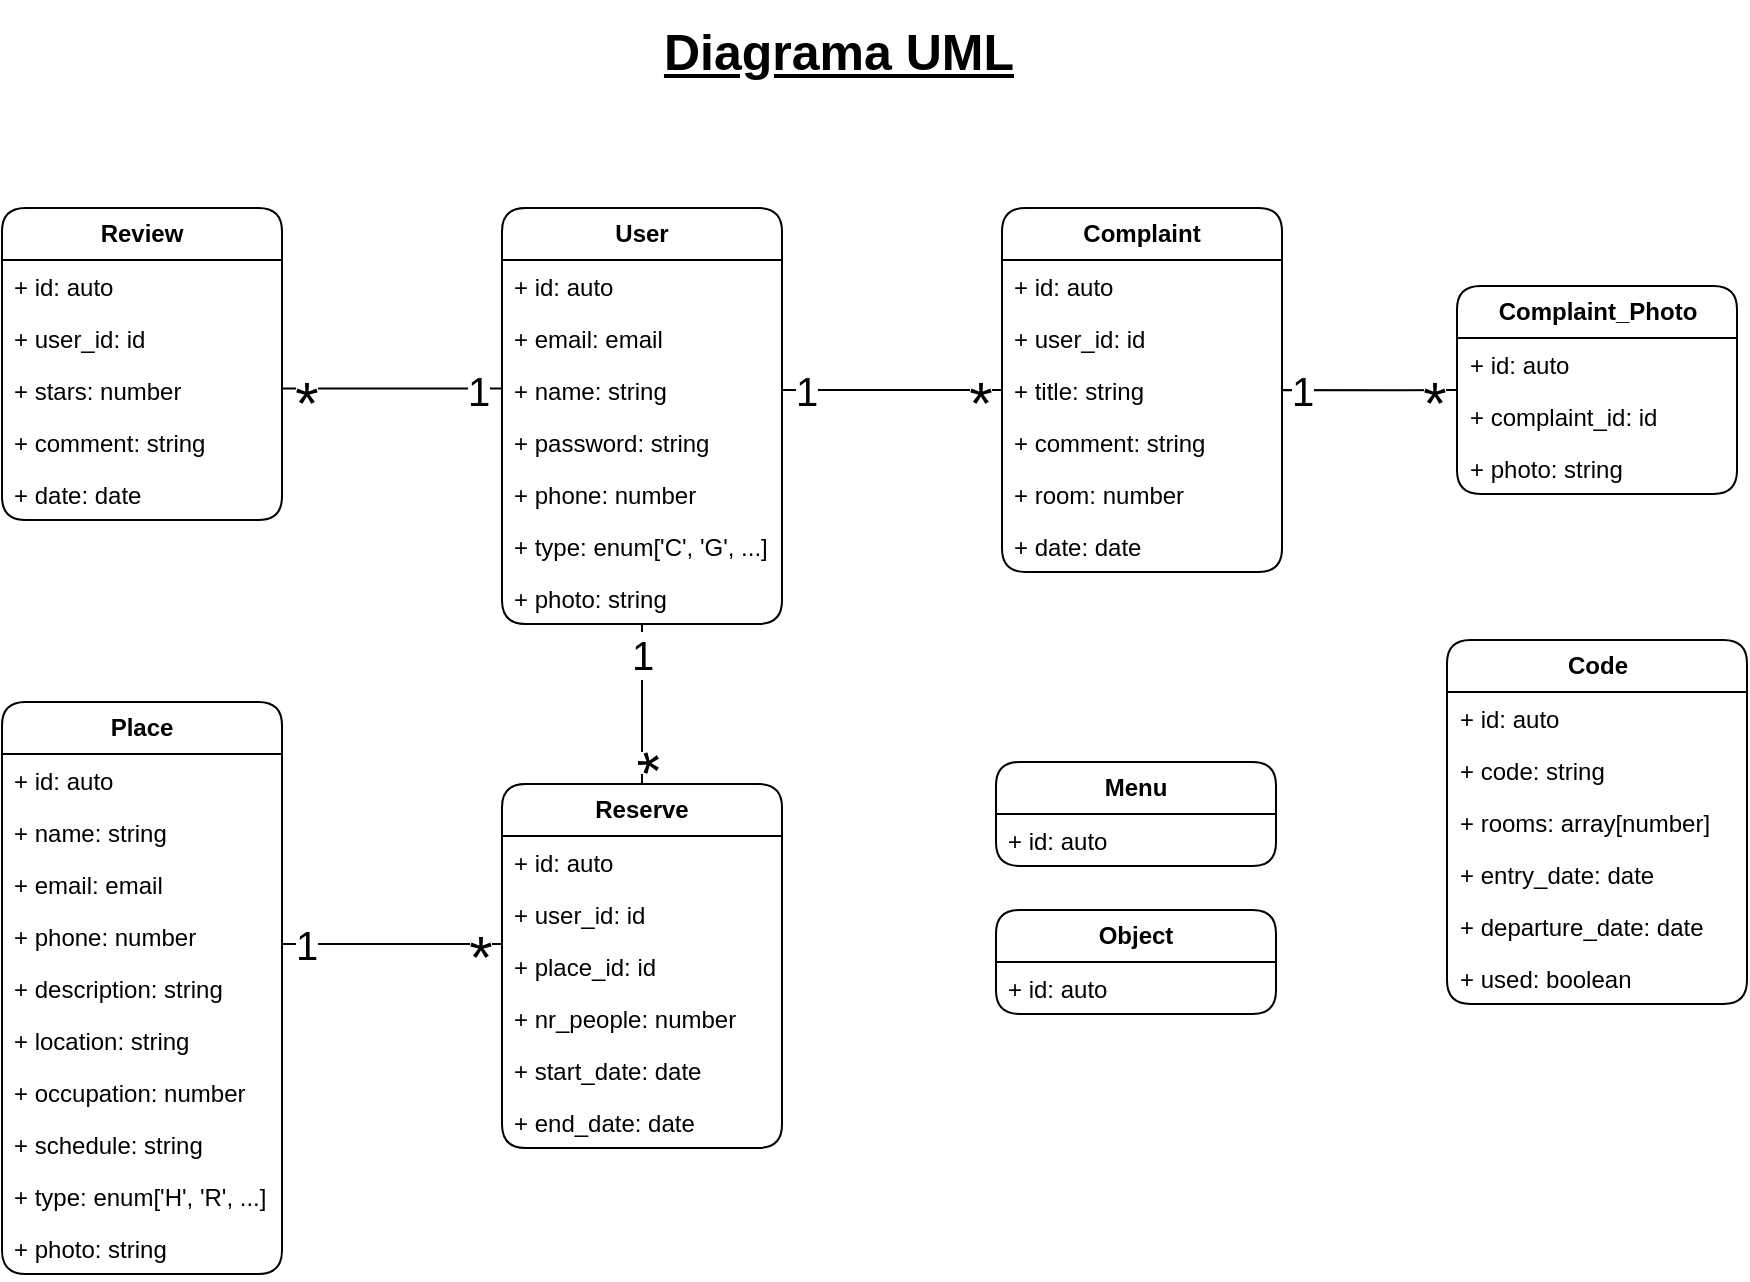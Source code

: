 <mxfile version="21.0.6" type="github" pages="2">
  <diagram name="Diagrama UML" id="d98n4tv-miH-dXghjo9B">
    <mxGraphModel dx="1434" dy="764" grid="0" gridSize="50" guides="1" tooltips="1" connect="1" arrows="1" fold="1" page="1" pageScale="1" pageWidth="1000" pageHeight="1000" math="0" shadow="0">
      <root>
        <mxCell id="0" />
        <mxCell id="1" parent="0" />
        <mxCell id="fhK9WfQGRRtwk0DWkfeq-1" value="&lt;b&gt;User&lt;/b&gt;" style="swimlane;fontStyle=0;childLayout=stackLayout;horizontal=1;startSize=26;fillColor=none;horizontalStack=0;resizeParent=1;resizeParentMax=0;resizeLast=0;collapsible=1;marginBottom=0;whiteSpace=wrap;html=1;perimeterSpacing=0;rounded=1;" vertex="1" parent="1">
          <mxGeometry x="310" y="123" width="140" height="208" as="geometry" />
        </mxCell>
        <mxCell id="fhK9WfQGRRtwk0DWkfeq-2" value="+ id: auto" style="text;strokeColor=none;fillColor=none;align=left;verticalAlign=top;spacingLeft=4;spacingRight=4;overflow=hidden;rotatable=0;points=[[0,0.5],[1,0.5]];portConstraint=eastwest;whiteSpace=wrap;html=1;" vertex="1" parent="fhK9WfQGRRtwk0DWkfeq-1">
          <mxGeometry y="26" width="140" height="26" as="geometry" />
        </mxCell>
        <mxCell id="fhK9WfQGRRtwk0DWkfeq-4" value="+ email: email" style="text;strokeColor=none;fillColor=none;align=left;verticalAlign=top;spacingLeft=4;spacingRight=4;overflow=hidden;rotatable=0;points=[[0,0.5],[1,0.5]];portConstraint=eastwest;whiteSpace=wrap;html=1;" vertex="1" parent="fhK9WfQGRRtwk0DWkfeq-1">
          <mxGeometry y="52" width="140" height="26" as="geometry" />
        </mxCell>
        <mxCell id="fhK9WfQGRRtwk0DWkfeq-3" value="+ name: string" style="text;strokeColor=none;fillColor=none;align=left;verticalAlign=top;spacingLeft=4;spacingRight=4;overflow=hidden;rotatable=0;points=[[0,0.5],[1,0.5]];portConstraint=eastwest;whiteSpace=wrap;html=1;" vertex="1" parent="fhK9WfQGRRtwk0DWkfeq-1">
          <mxGeometry y="78" width="140" height="26" as="geometry" />
        </mxCell>
        <mxCell id="fhK9WfQGRRtwk0DWkfeq-5" value="+ password: string" style="text;strokeColor=none;fillColor=none;align=left;verticalAlign=top;spacingLeft=4;spacingRight=4;overflow=hidden;rotatable=0;points=[[0,0.5],[1,0.5]];portConstraint=eastwest;whiteSpace=wrap;html=1;" vertex="1" parent="fhK9WfQGRRtwk0DWkfeq-1">
          <mxGeometry y="104" width="140" height="26" as="geometry" />
        </mxCell>
        <mxCell id="T6H9I8jbmcp6e1LcsCc8-3" value="+ phone: number" style="text;strokeColor=none;fillColor=none;align=left;verticalAlign=top;spacingLeft=4;spacingRight=4;overflow=hidden;rotatable=0;points=[[0,0.5],[1,0.5]];portConstraint=eastwest;whiteSpace=wrap;html=1;" vertex="1" parent="fhK9WfQGRRtwk0DWkfeq-1">
          <mxGeometry y="130" width="140" height="26" as="geometry" />
        </mxCell>
        <mxCell id="T6H9I8jbmcp6e1LcsCc8-2" value="+ type: enum[&#39;C&#39;, &#39;G&#39;, ...]" style="text;strokeColor=none;fillColor=none;align=left;verticalAlign=top;spacingLeft=4;spacingRight=4;overflow=hidden;rotatable=0;points=[[0,0.5],[1,0.5]];portConstraint=eastwest;whiteSpace=wrap;html=1;" vertex="1" parent="fhK9WfQGRRtwk0DWkfeq-1">
          <mxGeometry y="156" width="140" height="26" as="geometry" />
        </mxCell>
        <mxCell id="T6H9I8jbmcp6e1LcsCc8-26" value="+ photo: string" style="text;strokeColor=none;fillColor=none;align=left;verticalAlign=top;spacingLeft=4;spacingRight=4;overflow=hidden;rotatable=0;points=[[0,0.5],[1,0.5]];portConstraint=eastwest;whiteSpace=wrap;html=1;" vertex="1" parent="fhK9WfQGRRtwk0DWkfeq-1">
          <mxGeometry y="182" width="140" height="26" as="geometry" />
        </mxCell>
        <mxCell id="T6H9I8jbmcp6e1LcsCc8-1" value="Diagrama UML" style="text;html=1;align=center;verticalAlign=middle;resizable=0;points=[];autosize=1;strokeColor=none;fillColor=none;fontSize=25;fontStyle=5" vertex="1" parent="1">
          <mxGeometry x="377.5" y="19" width="200" height="50" as="geometry" />
        </mxCell>
        <mxCell id="T6H9I8jbmcp6e1LcsCc8-4" value="&lt;b&gt;Code&lt;/b&gt;" style="swimlane;fontStyle=0;childLayout=stackLayout;horizontal=1;startSize=26;fillColor=none;horizontalStack=0;resizeParent=1;resizeParentMax=0;resizeLast=0;collapsible=1;marginBottom=0;whiteSpace=wrap;html=1;perimeterSpacing=0;rounded=1;" vertex="1" parent="1">
          <mxGeometry x="782.5" y="339" width="150" height="182" as="geometry" />
        </mxCell>
        <mxCell id="T6H9I8jbmcp6e1LcsCc8-5" value="+ id: auto" style="text;strokeColor=none;fillColor=none;align=left;verticalAlign=top;spacingLeft=4;spacingRight=4;overflow=hidden;rotatable=0;points=[[0,0.5],[1,0.5]];portConstraint=eastwest;whiteSpace=wrap;html=1;" vertex="1" parent="T6H9I8jbmcp6e1LcsCc8-4">
          <mxGeometry y="26" width="150" height="26" as="geometry" />
        </mxCell>
        <mxCell id="T6H9I8jbmcp6e1LcsCc8-6" value="+ code: string" style="text;strokeColor=none;fillColor=none;align=left;verticalAlign=top;spacingLeft=4;spacingRight=4;overflow=hidden;rotatable=0;points=[[0,0.5],[1,0.5]];portConstraint=eastwest;whiteSpace=wrap;html=1;" vertex="1" parent="T6H9I8jbmcp6e1LcsCc8-4">
          <mxGeometry y="52" width="150" height="26" as="geometry" />
        </mxCell>
        <mxCell id="T6H9I8jbmcp6e1LcsCc8-7" value="+ rooms: array[number]" style="text;strokeColor=none;fillColor=none;align=left;verticalAlign=top;spacingLeft=4;spacingRight=4;overflow=hidden;rotatable=0;points=[[0,0.5],[1,0.5]];portConstraint=eastwest;whiteSpace=wrap;html=1;" vertex="1" parent="T6H9I8jbmcp6e1LcsCc8-4">
          <mxGeometry y="78" width="150" height="26" as="geometry" />
        </mxCell>
        <mxCell id="T6H9I8jbmcp6e1LcsCc8-8" value="+ entry_date: date" style="text;strokeColor=none;fillColor=none;align=left;verticalAlign=top;spacingLeft=4;spacingRight=4;overflow=hidden;rotatable=0;points=[[0,0.5],[1,0.5]];portConstraint=eastwest;whiteSpace=wrap;html=1;" vertex="1" parent="T6H9I8jbmcp6e1LcsCc8-4">
          <mxGeometry y="104" width="150" height="26" as="geometry" />
        </mxCell>
        <mxCell id="T6H9I8jbmcp6e1LcsCc8-9" value="+ departure_date: date" style="text;strokeColor=none;fillColor=none;align=left;verticalAlign=top;spacingLeft=4;spacingRight=4;overflow=hidden;rotatable=0;points=[[0,0.5],[1,0.5]];portConstraint=eastwest;whiteSpace=wrap;html=1;" vertex="1" parent="T6H9I8jbmcp6e1LcsCc8-4">
          <mxGeometry y="130" width="150" height="26" as="geometry" />
        </mxCell>
        <mxCell id="T6H9I8jbmcp6e1LcsCc8-10" value="+ used: boolean" style="text;strokeColor=none;fillColor=none;align=left;verticalAlign=top;spacingLeft=4;spacingRight=4;overflow=hidden;rotatable=0;points=[[0,0.5],[1,0.5]];portConstraint=eastwest;whiteSpace=wrap;html=1;" vertex="1" parent="T6H9I8jbmcp6e1LcsCc8-4">
          <mxGeometry y="156" width="150" height="26" as="geometry" />
        </mxCell>
        <mxCell id="T6H9I8jbmcp6e1LcsCc8-11" value="&lt;b&gt;Complaint&lt;/b&gt;" style="swimlane;fontStyle=0;childLayout=stackLayout;horizontal=1;startSize=26;fillColor=none;horizontalStack=0;resizeParent=1;resizeParentMax=0;resizeLast=0;collapsible=1;marginBottom=0;whiteSpace=wrap;html=1;perimeterSpacing=0;rounded=1;" vertex="1" parent="1">
          <mxGeometry x="560" y="123" width="140" height="182" as="geometry" />
        </mxCell>
        <mxCell id="T6H9I8jbmcp6e1LcsCc8-12" value="+ id: auto" style="text;strokeColor=none;fillColor=none;align=left;verticalAlign=top;spacingLeft=4;spacingRight=4;overflow=hidden;rotatable=0;points=[[0,0.5],[1,0.5]];portConstraint=eastwest;whiteSpace=wrap;html=1;" vertex="1" parent="T6H9I8jbmcp6e1LcsCc8-11">
          <mxGeometry y="26" width="140" height="26" as="geometry" />
        </mxCell>
        <mxCell id="T6H9I8jbmcp6e1LcsCc8-16" value="+ user_id: id" style="text;strokeColor=none;fillColor=none;align=left;verticalAlign=top;spacingLeft=4;spacingRight=4;overflow=hidden;rotatable=0;points=[[0,0.5],[1,0.5]];portConstraint=eastwest;whiteSpace=wrap;html=1;" vertex="1" parent="T6H9I8jbmcp6e1LcsCc8-11">
          <mxGeometry y="52" width="140" height="26" as="geometry" />
        </mxCell>
        <mxCell id="T6H9I8jbmcp6e1LcsCc8-14" value="+ title: string" style="text;strokeColor=none;fillColor=none;align=left;verticalAlign=top;spacingLeft=4;spacingRight=4;overflow=hidden;rotatable=0;points=[[0,0.5],[1,0.5]];portConstraint=eastwest;whiteSpace=wrap;html=1;" vertex="1" parent="T6H9I8jbmcp6e1LcsCc8-11">
          <mxGeometry y="78" width="140" height="26" as="geometry" />
        </mxCell>
        <mxCell id="T6H9I8jbmcp6e1LcsCc8-15" value="+ comment: string" style="text;strokeColor=none;fillColor=none;align=left;verticalAlign=top;spacingLeft=4;spacingRight=4;overflow=hidden;rotatable=0;points=[[0,0.5],[1,0.5]];portConstraint=eastwest;whiteSpace=wrap;html=1;" vertex="1" parent="T6H9I8jbmcp6e1LcsCc8-11">
          <mxGeometry y="104" width="140" height="26" as="geometry" />
        </mxCell>
        <mxCell id="T6H9I8jbmcp6e1LcsCc8-18" value="+ room: number" style="text;strokeColor=none;fillColor=none;align=left;verticalAlign=top;spacingLeft=4;spacingRight=4;overflow=hidden;rotatable=0;points=[[0,0.5],[1,0.5]];portConstraint=eastwest;whiteSpace=wrap;html=1;" vertex="1" parent="T6H9I8jbmcp6e1LcsCc8-11">
          <mxGeometry y="130" width="140" height="26" as="geometry" />
        </mxCell>
        <mxCell id="T6H9I8jbmcp6e1LcsCc8-17" value="+ date: date" style="text;strokeColor=none;fillColor=none;align=left;verticalAlign=top;spacingLeft=4;spacingRight=4;overflow=hidden;rotatable=0;points=[[0,0.5],[1,0.5]];portConstraint=eastwest;whiteSpace=wrap;html=1;" vertex="1" parent="T6H9I8jbmcp6e1LcsCc8-11">
          <mxGeometry y="156" width="140" height="26" as="geometry" />
        </mxCell>
        <mxCell id="T6H9I8jbmcp6e1LcsCc8-19" value="&lt;b&gt;Review&lt;/b&gt;" style="swimlane;fontStyle=0;childLayout=stackLayout;horizontal=1;startSize=26;fillColor=none;horizontalStack=0;resizeParent=1;resizeParentMax=0;resizeLast=0;collapsible=1;marginBottom=0;whiteSpace=wrap;html=1;perimeterSpacing=0;rounded=1;" vertex="1" parent="1">
          <mxGeometry x="60" y="123" width="140" height="156" as="geometry" />
        </mxCell>
        <mxCell id="T6H9I8jbmcp6e1LcsCc8-20" value="+ id: auto" style="text;strokeColor=none;fillColor=none;align=left;verticalAlign=top;spacingLeft=4;spacingRight=4;overflow=hidden;rotatable=0;points=[[0,0.5],[1,0.5]];portConstraint=eastwest;whiteSpace=wrap;html=1;" vertex="1" parent="T6H9I8jbmcp6e1LcsCc8-19">
          <mxGeometry y="26" width="140" height="26" as="geometry" />
        </mxCell>
        <mxCell id="T6H9I8jbmcp6e1LcsCc8-23" value="+ user_id: id" style="text;strokeColor=none;fillColor=none;align=left;verticalAlign=top;spacingLeft=4;spacingRight=4;overflow=hidden;rotatable=0;points=[[0,0.5],[1,0.5]];portConstraint=eastwest;whiteSpace=wrap;html=1;" vertex="1" parent="T6H9I8jbmcp6e1LcsCc8-19">
          <mxGeometry y="52" width="140" height="26" as="geometry" />
        </mxCell>
        <mxCell id="T6H9I8jbmcp6e1LcsCc8-21" value="+ stars: number" style="text;strokeColor=none;fillColor=none;align=left;verticalAlign=top;spacingLeft=4;spacingRight=4;overflow=hidden;rotatable=0;points=[[0,0.5],[1,0.5]];portConstraint=eastwest;whiteSpace=wrap;html=1;" vertex="1" parent="T6H9I8jbmcp6e1LcsCc8-19">
          <mxGeometry y="78" width="140" height="26" as="geometry" />
        </mxCell>
        <mxCell id="T6H9I8jbmcp6e1LcsCc8-22" value="+ comment: string" style="text;strokeColor=none;fillColor=none;align=left;verticalAlign=top;spacingLeft=4;spacingRight=4;overflow=hidden;rotatable=0;points=[[0,0.5],[1,0.5]];portConstraint=eastwest;whiteSpace=wrap;html=1;" vertex="1" parent="T6H9I8jbmcp6e1LcsCc8-19">
          <mxGeometry y="104" width="140" height="26" as="geometry" />
        </mxCell>
        <mxCell id="T6H9I8jbmcp6e1LcsCc8-25" value="+ date: date" style="text;strokeColor=none;fillColor=none;align=left;verticalAlign=top;spacingLeft=4;spacingRight=4;overflow=hidden;rotatable=0;points=[[0,0.5],[1,0.5]];portConstraint=eastwest;whiteSpace=wrap;html=1;" vertex="1" parent="T6H9I8jbmcp6e1LcsCc8-19">
          <mxGeometry y="130" width="140" height="26" as="geometry" />
        </mxCell>
        <mxCell id="T6H9I8jbmcp6e1LcsCc8-27" value="&lt;b&gt;Complaint_Photo&lt;/b&gt;" style="swimlane;fontStyle=0;childLayout=stackLayout;horizontal=1;startSize=26;fillColor=none;horizontalStack=0;resizeParent=1;resizeParentMax=0;resizeLast=0;collapsible=1;marginBottom=0;whiteSpace=wrap;html=1;perimeterSpacing=0;rounded=1;" vertex="1" parent="1">
          <mxGeometry x="787.5" y="162" width="140" height="104" as="geometry" />
        </mxCell>
        <mxCell id="T6H9I8jbmcp6e1LcsCc8-28" value="+ id: auto" style="text;strokeColor=none;fillColor=none;align=left;verticalAlign=top;spacingLeft=4;spacingRight=4;overflow=hidden;rotatable=0;points=[[0,0.5],[1,0.5]];portConstraint=eastwest;whiteSpace=wrap;html=1;" vertex="1" parent="T6H9I8jbmcp6e1LcsCc8-27">
          <mxGeometry y="26" width="140" height="26" as="geometry" />
        </mxCell>
        <mxCell id="T6H9I8jbmcp6e1LcsCc8-29" value="+ complaint_id: id" style="text;strokeColor=none;fillColor=none;align=left;verticalAlign=top;spacingLeft=4;spacingRight=4;overflow=hidden;rotatable=0;points=[[0,0.5],[1,0.5]];portConstraint=eastwest;whiteSpace=wrap;html=1;" vertex="1" parent="T6H9I8jbmcp6e1LcsCc8-27">
          <mxGeometry y="52" width="140" height="26" as="geometry" />
        </mxCell>
        <mxCell id="T6H9I8jbmcp6e1LcsCc8-30" value="+ photo: string" style="text;strokeColor=none;fillColor=none;align=left;verticalAlign=top;spacingLeft=4;spacingRight=4;overflow=hidden;rotatable=0;points=[[0,0.5],[1,0.5]];portConstraint=eastwest;whiteSpace=wrap;html=1;" vertex="1" parent="T6H9I8jbmcp6e1LcsCc8-27">
          <mxGeometry y="78" width="140" height="26" as="geometry" />
        </mxCell>
        <mxCell id="T6H9I8jbmcp6e1LcsCc8-46" value="&lt;b&gt;Place&lt;br&gt;&lt;/b&gt;" style="swimlane;fontStyle=0;childLayout=stackLayout;horizontal=1;startSize=26;fillColor=none;horizontalStack=0;resizeParent=1;resizeParentMax=0;resizeLast=0;collapsible=1;marginBottom=0;whiteSpace=wrap;html=1;perimeterSpacing=0;rounded=1;" vertex="1" parent="1">
          <mxGeometry x="60" y="370" width="140" height="286" as="geometry" />
        </mxCell>
        <mxCell id="T6H9I8jbmcp6e1LcsCc8-47" value="+ id: auto" style="text;strokeColor=none;fillColor=none;align=left;verticalAlign=top;spacingLeft=4;spacingRight=4;overflow=hidden;rotatable=0;points=[[0,0.5],[1,0.5]];portConstraint=eastwest;whiteSpace=wrap;html=1;" vertex="1" parent="T6H9I8jbmcp6e1LcsCc8-46">
          <mxGeometry y="26" width="140" height="26" as="geometry" />
        </mxCell>
        <mxCell id="T6H9I8jbmcp6e1LcsCc8-48" value="+ name: string" style="text;strokeColor=none;fillColor=none;align=left;verticalAlign=top;spacingLeft=4;spacingRight=4;overflow=hidden;rotatable=0;points=[[0,0.5],[1,0.5]];portConstraint=eastwest;whiteSpace=wrap;html=1;" vertex="1" parent="T6H9I8jbmcp6e1LcsCc8-46">
          <mxGeometry y="52" width="140" height="26" as="geometry" />
        </mxCell>
        <mxCell id="T6H9I8jbmcp6e1LcsCc8-49" value="+ email: email" style="text;strokeColor=none;fillColor=none;align=left;verticalAlign=top;spacingLeft=4;spacingRight=4;overflow=hidden;rotatable=0;points=[[0,0.5],[1,0.5]];portConstraint=eastwest;whiteSpace=wrap;html=1;" vertex="1" parent="T6H9I8jbmcp6e1LcsCc8-46">
          <mxGeometry y="78" width="140" height="26" as="geometry" />
        </mxCell>
        <mxCell id="T6H9I8jbmcp6e1LcsCc8-50" value="+ phone: number" style="text;strokeColor=none;fillColor=none;align=left;verticalAlign=top;spacingLeft=4;spacingRight=4;overflow=hidden;rotatable=0;points=[[0,0.5],[1,0.5]];portConstraint=eastwest;whiteSpace=wrap;html=1;" vertex="1" parent="T6H9I8jbmcp6e1LcsCc8-46">
          <mxGeometry y="104" width="140" height="26" as="geometry" />
        </mxCell>
        <mxCell id="T6H9I8jbmcp6e1LcsCc8-52" value="+ description: string" style="text;strokeColor=none;fillColor=none;align=left;verticalAlign=top;spacingLeft=4;spacingRight=4;overflow=hidden;rotatable=0;points=[[0,0.5],[1,0.5]];portConstraint=eastwest;whiteSpace=wrap;html=1;" vertex="1" parent="T6H9I8jbmcp6e1LcsCc8-46">
          <mxGeometry y="130" width="140" height="26" as="geometry" />
        </mxCell>
        <mxCell id="T6H9I8jbmcp6e1LcsCc8-53" value="+ location: string" style="text;strokeColor=none;fillColor=none;align=left;verticalAlign=top;spacingLeft=4;spacingRight=4;overflow=hidden;rotatable=0;points=[[0,0.5],[1,0.5]];portConstraint=eastwest;whiteSpace=wrap;html=1;" vertex="1" parent="T6H9I8jbmcp6e1LcsCc8-46">
          <mxGeometry y="156" width="140" height="26" as="geometry" />
        </mxCell>
        <mxCell id="wX1i24UHA4eK65Fp6oAu-23" value="+ occupation: number" style="text;strokeColor=none;fillColor=none;align=left;verticalAlign=top;spacingLeft=4;spacingRight=4;overflow=hidden;rotatable=0;points=[[0,0.5],[1,0.5]];portConstraint=eastwest;whiteSpace=wrap;html=1;" vertex="1" parent="T6H9I8jbmcp6e1LcsCc8-46">
          <mxGeometry y="182" width="140" height="26" as="geometry" />
        </mxCell>
        <mxCell id="T6H9I8jbmcp6e1LcsCc8-57" value="+&amp;nbsp;schedule: string" style="text;strokeColor=none;fillColor=none;align=left;verticalAlign=top;spacingLeft=4;spacingRight=4;overflow=hidden;rotatable=0;points=[[0,0.5],[1,0.5]];portConstraint=eastwest;whiteSpace=wrap;html=1;" vertex="1" parent="T6H9I8jbmcp6e1LcsCc8-46">
          <mxGeometry y="208" width="140" height="26" as="geometry" />
        </mxCell>
        <mxCell id="T6H9I8jbmcp6e1LcsCc8-59" value="+ type: enum[&#39;H&#39;, &#39;R&#39;, ...]" style="text;strokeColor=none;fillColor=none;align=left;verticalAlign=top;spacingLeft=4;spacingRight=4;overflow=hidden;rotatable=0;points=[[0,0.5],[1,0.5]];portConstraint=eastwest;whiteSpace=wrap;html=1;" vertex="1" parent="T6H9I8jbmcp6e1LcsCc8-46">
          <mxGeometry y="234" width="140" height="26" as="geometry" />
        </mxCell>
        <mxCell id="T6H9I8jbmcp6e1LcsCc8-54" value="+ photo: string" style="text;strokeColor=none;fillColor=none;align=left;verticalAlign=top;spacingLeft=4;spacingRight=4;overflow=hidden;rotatable=0;points=[[0,0.5],[1,0.5]];portConstraint=eastwest;whiteSpace=wrap;html=1;" vertex="1" parent="T6H9I8jbmcp6e1LcsCc8-46">
          <mxGeometry y="260" width="140" height="26" as="geometry" />
        </mxCell>
        <mxCell id="wX1i24UHA4eK65Fp6oAu-3" style="edgeStyle=orthogonalEdgeStyle;rounded=0;orthogonalLoop=1;jettySize=auto;html=1;entryX=1;entryY=0.5;entryDx=0;entryDy=0;endArrow=none;endFill=0;" edge="1" parent="1" target="fhK9WfQGRRtwk0DWkfeq-3">
          <mxGeometry relative="1" as="geometry">
            <mxPoint x="560" y="214" as="sourcePoint" />
            <mxPoint x="460" y="214.5" as="targetPoint" />
            <Array as="points">
              <mxPoint x="560" y="214" />
            </Array>
          </mxGeometry>
        </mxCell>
        <mxCell id="wX1i24UHA4eK65Fp6oAu-4" value="&lt;font style=&quot;font-size: 30px;&quot;&gt;*&lt;/font&gt;" style="edgeLabel;html=1;align=center;verticalAlign=middle;resizable=0;points=[];" vertex="1" connectable="0" parent="wX1i24UHA4eK65Fp6oAu-3">
          <mxGeometry x="-0.919" relative="1" as="geometry">
            <mxPoint x="-7" y="6" as="offset" />
          </mxGeometry>
        </mxCell>
        <mxCell id="wX1i24UHA4eK65Fp6oAu-5" value="&lt;font style=&quot;font-size: 20px;&quot;&gt;1&lt;/font&gt;" style="edgeLabel;html=1;align=center;verticalAlign=middle;resizable=0;points=[];" vertex="1" connectable="0" parent="wX1i24UHA4eK65Fp6oAu-3">
          <mxGeometry x="0.919" y="1" relative="1" as="geometry">
            <mxPoint x="7" y="-1" as="offset" />
          </mxGeometry>
        </mxCell>
        <mxCell id="wX1i24UHA4eK65Fp6oAu-6" style="edgeStyle=orthogonalEdgeStyle;rounded=0;orthogonalLoop=1;jettySize=auto;html=1;endArrow=none;endFill=0;exitX=0;exitY=1.002;exitDx=0;exitDy=0;exitPerimeter=0;entryX=1;entryY=0.5;entryDx=0;entryDy=0;" edge="1" parent="1" source="T6H9I8jbmcp6e1LcsCc8-28" target="T6H9I8jbmcp6e1LcsCc8-15">
          <mxGeometry relative="1" as="geometry">
            <mxPoint x="787.5" y="213.58" as="sourcePoint" />
            <mxPoint x="710" y="214" as="targetPoint" />
            <Array as="points">
              <mxPoint x="760" y="214" />
              <mxPoint x="760" y="214" />
            </Array>
          </mxGeometry>
        </mxCell>
        <mxCell id="wX1i24UHA4eK65Fp6oAu-7" value="&lt;font style=&quot;font-size: 30px;&quot;&gt;*&lt;/font&gt;" style="edgeLabel;html=1;align=center;verticalAlign=middle;resizable=0;points=[];" vertex="1" connectable="0" parent="wX1i24UHA4eK65Fp6oAu-6">
          <mxGeometry x="-0.919" relative="1" as="geometry">
            <mxPoint x="-7" y="6" as="offset" />
          </mxGeometry>
        </mxCell>
        <mxCell id="wX1i24UHA4eK65Fp6oAu-8" value="&lt;font style=&quot;font-size: 20px;&quot;&gt;1&lt;/font&gt;" style="edgeLabel;html=1;align=center;verticalAlign=middle;resizable=0;points=[];" vertex="1" connectable="0" parent="wX1i24UHA4eK65Fp6oAu-6">
          <mxGeometry x="0.919" y="1" relative="1" as="geometry">
            <mxPoint x="9" y="-22" as="offset" />
          </mxGeometry>
        </mxCell>
        <mxCell id="wX1i24UHA4eK65Fp6oAu-9" style="edgeStyle=orthogonalEdgeStyle;rounded=0;orthogonalLoop=1;jettySize=auto;html=1;endArrow=none;endFill=0;exitX=0;exitY=0.5;exitDx=0;exitDy=0;" edge="1" parent="1">
          <mxGeometry relative="1" as="geometry">
            <mxPoint x="309.97" y="214.72" as="sourcePoint" />
            <mxPoint x="199.97" y="214.31" as="targetPoint" />
            <Array as="points">
              <mxPoint x="309.97" y="213.31" />
              <mxPoint x="199.97" y="213.31" />
            </Array>
          </mxGeometry>
        </mxCell>
        <mxCell id="wX1i24UHA4eK65Fp6oAu-10" value="&lt;font style=&quot;font-size: 30px;&quot;&gt;*&lt;/font&gt;" style="edgeLabel;html=1;align=center;verticalAlign=middle;resizable=0;points=[];" vertex="1" connectable="0" parent="wX1i24UHA4eK65Fp6oAu-9">
          <mxGeometry x="-0.919" relative="1" as="geometry">
            <mxPoint x="-95" y="6" as="offset" />
          </mxGeometry>
        </mxCell>
        <mxCell id="wX1i24UHA4eK65Fp6oAu-11" value="&lt;font style=&quot;font-size: 20px;&quot;&gt;1&lt;/font&gt;" style="edgeLabel;html=1;align=center;verticalAlign=middle;resizable=0;points=[];" vertex="1" connectable="0" parent="wX1i24UHA4eK65Fp6oAu-9">
          <mxGeometry x="0.919" y="1" relative="1" as="geometry">
            <mxPoint x="94" y="-1" as="offset" />
          </mxGeometry>
        </mxCell>
        <mxCell id="wX1i24UHA4eK65Fp6oAu-12" value="&lt;b&gt;Reserve&lt;br&gt;&lt;/b&gt;" style="swimlane;fontStyle=0;childLayout=stackLayout;horizontal=1;startSize=26;fillColor=none;horizontalStack=0;resizeParent=1;resizeParentMax=0;resizeLast=0;collapsible=1;marginBottom=0;whiteSpace=wrap;html=1;perimeterSpacing=0;rounded=1;" vertex="1" parent="1">
          <mxGeometry x="310" y="411" width="140" height="182" as="geometry" />
        </mxCell>
        <mxCell id="wX1i24UHA4eK65Fp6oAu-13" value="+ id: auto" style="text;strokeColor=none;fillColor=none;align=left;verticalAlign=top;spacingLeft=4;spacingRight=4;overflow=hidden;rotatable=0;points=[[0,0.5],[1,0.5]];portConstraint=eastwest;whiteSpace=wrap;html=1;" vertex="1" parent="wX1i24UHA4eK65Fp6oAu-12">
          <mxGeometry y="26" width="140" height="26" as="geometry" />
        </mxCell>
        <mxCell id="wX1i24UHA4eK65Fp6oAu-15" value="+ user_id: id" style="text;strokeColor=none;fillColor=none;align=left;verticalAlign=top;spacingLeft=4;spacingRight=4;overflow=hidden;rotatable=0;points=[[0,0.5],[1,0.5]];portConstraint=eastwest;whiteSpace=wrap;html=1;" vertex="1" parent="wX1i24UHA4eK65Fp6oAu-12">
          <mxGeometry y="52" width="140" height="26" as="geometry" />
        </mxCell>
        <mxCell id="wX1i24UHA4eK65Fp6oAu-14" value="+ place_id: id" style="text;strokeColor=none;fillColor=none;align=left;verticalAlign=top;spacingLeft=4;spacingRight=4;overflow=hidden;rotatable=0;points=[[0,0.5],[1,0.5]];portConstraint=eastwest;whiteSpace=wrap;html=1;" vertex="1" parent="wX1i24UHA4eK65Fp6oAu-12">
          <mxGeometry y="78" width="140" height="26" as="geometry" />
        </mxCell>
        <mxCell id="wX1i24UHA4eK65Fp6oAu-16" value="+ nr_people: number" style="text;strokeColor=none;fillColor=none;align=left;verticalAlign=top;spacingLeft=4;spacingRight=4;overflow=hidden;rotatable=0;points=[[0,0.5],[1,0.5]];portConstraint=eastwest;whiteSpace=wrap;html=1;" vertex="1" parent="wX1i24UHA4eK65Fp6oAu-12">
          <mxGeometry y="104" width="140" height="26" as="geometry" />
        </mxCell>
        <mxCell id="wX1i24UHA4eK65Fp6oAu-21" value="+ start_date: date" style="text;strokeColor=none;fillColor=none;align=left;verticalAlign=top;spacingLeft=4;spacingRight=4;overflow=hidden;rotatable=0;points=[[0,0.5],[1,0.5]];portConstraint=eastwest;whiteSpace=wrap;html=1;" vertex="1" parent="wX1i24UHA4eK65Fp6oAu-12">
          <mxGeometry y="130" width="140" height="26" as="geometry" />
        </mxCell>
        <mxCell id="wX1i24UHA4eK65Fp6oAu-22" value="+ end_date: date" style="text;strokeColor=none;fillColor=none;align=left;verticalAlign=top;spacingLeft=4;spacingRight=4;overflow=hidden;rotatable=0;points=[[0,0.5],[1,0.5]];portConstraint=eastwest;whiteSpace=wrap;html=1;" vertex="1" parent="wX1i24UHA4eK65Fp6oAu-12">
          <mxGeometry y="156" width="140" height="26" as="geometry" />
        </mxCell>
        <mxCell id="wX1i24UHA4eK65Fp6oAu-25" style="edgeStyle=orthogonalEdgeStyle;rounded=0;orthogonalLoop=1;jettySize=auto;html=1;entryX=1;entryY=0.5;entryDx=0;entryDy=0;endArrow=none;endFill=0;" edge="1" parent="1">
          <mxGeometry relative="1" as="geometry">
            <mxPoint x="310" y="491" as="sourcePoint" />
            <mxPoint x="200" y="491" as="targetPoint" />
            <Array as="points">
              <mxPoint x="310" y="491" />
            </Array>
          </mxGeometry>
        </mxCell>
        <mxCell id="wX1i24UHA4eK65Fp6oAu-26" value="&lt;font style=&quot;font-size: 30px;&quot;&gt;*&lt;/font&gt;" style="edgeLabel;html=1;align=center;verticalAlign=middle;resizable=0;points=[];" vertex="1" connectable="0" parent="wX1i24UHA4eK65Fp6oAu-25">
          <mxGeometry x="-0.919" relative="1" as="geometry">
            <mxPoint x="-7" y="6" as="offset" />
          </mxGeometry>
        </mxCell>
        <mxCell id="wX1i24UHA4eK65Fp6oAu-27" value="&lt;font style=&quot;font-size: 20px;&quot;&gt;1&lt;/font&gt;" style="edgeLabel;html=1;align=center;verticalAlign=middle;resizable=0;points=[];" vertex="1" connectable="0" parent="wX1i24UHA4eK65Fp6oAu-25">
          <mxGeometry x="0.919" y="1" relative="1" as="geometry">
            <mxPoint x="7" y="-1" as="offset" />
          </mxGeometry>
        </mxCell>
        <mxCell id="wX1i24UHA4eK65Fp6oAu-28" style="edgeStyle=orthogonalEdgeStyle;rounded=0;orthogonalLoop=1;jettySize=auto;html=1;endArrow=none;endFill=0;exitX=0.5;exitY=0;exitDx=0;exitDy=0;" edge="1" parent="1" source="wX1i24UHA4eK65Fp6oAu-12" target="T6H9I8jbmcp6e1LcsCc8-26">
          <mxGeometry relative="1" as="geometry">
            <mxPoint x="435" y="367" as="sourcePoint" />
            <mxPoint x="325" y="367" as="targetPoint" />
            <Array as="points">
              <mxPoint x="380" y="390" />
              <mxPoint x="380" y="390" />
            </Array>
          </mxGeometry>
        </mxCell>
        <mxCell id="wX1i24UHA4eK65Fp6oAu-29" value="&lt;font style=&quot;font-size: 30px;&quot;&gt;*&lt;/font&gt;" style="edgeLabel;html=1;align=center;verticalAlign=middle;resizable=0;points=[];spacing=2;labelBackgroundColor=default;imageHeight=10;imageWidth=24;labelBorderColor=none;rotation=-90;" vertex="1" connectable="0" parent="wX1i24UHA4eK65Fp6oAu-28">
          <mxGeometry x="-0.919" relative="1" as="geometry">
            <mxPoint x="7" y="-7" as="offset" />
          </mxGeometry>
        </mxCell>
        <mxCell id="wX1i24UHA4eK65Fp6oAu-30" value="&lt;font style=&quot;font-size: 20px;&quot;&gt;1&lt;/font&gt;" style="edgeLabel;html=1;align=center;verticalAlign=middle;resizable=0;points=[];" vertex="1" connectable="0" parent="wX1i24UHA4eK65Fp6oAu-28">
          <mxGeometry x="0.919" y="1" relative="1" as="geometry">
            <mxPoint x="1" y="12" as="offset" />
          </mxGeometry>
        </mxCell>
        <mxCell id="wX1i24UHA4eK65Fp6oAu-31" value="&lt;b&gt;Menu&lt;/b&gt;" style="swimlane;fontStyle=0;childLayout=stackLayout;horizontal=1;startSize=26;fillColor=none;horizontalStack=0;resizeParent=1;resizeParentMax=0;resizeLast=0;collapsible=1;marginBottom=0;whiteSpace=wrap;html=1;perimeterSpacing=0;rounded=1;" vertex="1" parent="1">
          <mxGeometry x="557" y="400" width="140" height="52" as="geometry" />
        </mxCell>
        <mxCell id="wX1i24UHA4eK65Fp6oAu-32" value="+ id: auto" style="text;strokeColor=none;fillColor=none;align=left;verticalAlign=top;spacingLeft=4;spacingRight=4;overflow=hidden;rotatable=0;points=[[0,0.5],[1,0.5]];portConstraint=eastwest;whiteSpace=wrap;html=1;" vertex="1" parent="wX1i24UHA4eK65Fp6oAu-31">
          <mxGeometry y="26" width="140" height="26" as="geometry" />
        </mxCell>
        <mxCell id="wX1i24UHA4eK65Fp6oAu-38" value="&lt;b&gt;Object&lt;/b&gt;" style="swimlane;fontStyle=0;childLayout=stackLayout;horizontal=1;startSize=26;fillColor=none;horizontalStack=0;resizeParent=1;resizeParentMax=0;resizeLast=0;collapsible=1;marginBottom=0;whiteSpace=wrap;html=1;perimeterSpacing=0;rounded=1;" vertex="1" parent="1">
          <mxGeometry x="557" y="474" width="140" height="52" as="geometry" />
        </mxCell>
        <mxCell id="wX1i24UHA4eK65Fp6oAu-39" value="+ id: auto" style="text;strokeColor=none;fillColor=none;align=left;verticalAlign=top;spacingLeft=4;spacingRight=4;overflow=hidden;rotatable=0;points=[[0,0.5],[1,0.5]];portConstraint=eastwest;whiteSpace=wrap;html=1;" vertex="1" parent="wX1i24UHA4eK65Fp6oAu-38">
          <mxGeometry y="26" width="140" height="26" as="geometry" />
        </mxCell>
      </root>
    </mxGraphModel>
  </diagram>
  <diagram id="Mu89EmV0GRgbkMYpbJ-S" name="Diagrama Apps">
    <mxGraphModel dx="1434" dy="764" grid="0" gridSize="10" guides="1" tooltips="1" connect="1" arrows="1" fold="1" page="1" pageScale="1" pageWidth="1000" pageHeight="300" math="0" shadow="0">
      <root>
        <mxCell id="0" />
        <mxCell id="1" parent="0" />
        <mxCell id="IrNTKgE4OCdA2mqGXxGO-8" style="edgeStyle=orthogonalEdgeStyle;rounded=0;orthogonalLoop=1;jettySize=auto;html=1;entryX=0;entryY=0.5;entryDx=0;entryDy=0;startArrow=classic;startFill=0;endArrow=classic;endFill=0;" parent="1" source="IrNTKgE4OCdA2mqGXxGO-4" target="IrNTKgE4OCdA2mqGXxGO-7" edge="1">
          <mxGeometry relative="1" as="geometry" />
        </mxCell>
        <mxCell id="IrNTKgE4OCdA2mqGXxGO-4" value="App Mobile" style="shape=image;verticalLabelPosition=bottom;labelBackgroundColor=default;verticalAlign=top;aspect=fixed;imageAspect=0;image=https://cdn-icons-png.flaticon.com/512/254/254638.png;clipPath=inset(0% 22% 0% 21.67%);" parent="1" vertex="1">
          <mxGeometry x="293" y="114" width="47.32" height="84" as="geometry" />
        </mxCell>
        <mxCell id="IrNTKgE4OCdA2mqGXxGO-6" style="edgeStyle=orthogonalEdgeStyle;rounded=0;orthogonalLoop=1;jettySize=auto;html=1;endArrow=classic;endFill=1;strokeWidth=2;" parent="1" source="IrNTKgE4OCdA2mqGXxGO-5" target="IrNTKgE4OCdA2mqGXxGO-4" edge="1">
          <mxGeometry relative="1" as="geometry" />
        </mxCell>
        <mxCell id="IrNTKgE4OCdA2mqGXxGO-5" value="Cliente" style="shape=image;verticalLabelPosition=bottom;labelBackgroundColor=default;verticalAlign=top;aspect=fixed;imageAspect=0;image=https://cdn-icons-png.flaticon.com/512/666/666201.png;" parent="1" vertex="1">
          <mxGeometry x="196" y="129.5" width="53" height="53" as="geometry" />
        </mxCell>
        <mxCell id="IrNTKgE4OCdA2mqGXxGO-11" style="edgeStyle=orthogonalEdgeStyle;rounded=0;orthogonalLoop=1;jettySize=auto;html=1;startArrow=classic;startFill=0;endArrow=classic;endFill=0;" parent="1" source="IrNTKgE4OCdA2mqGXxGO-7" target="IrNTKgE4OCdA2mqGXxGO-10" edge="1">
          <mxGeometry relative="1" as="geometry" />
        </mxCell>
        <mxCell id="IrNTKgE4OCdA2mqGXxGO-7" value="" style="shape=image;verticalLabelPosition=bottom;labelBackgroundColor=default;verticalAlign=top;aspect=fixed;imageAspect=0;image=https://cdn-icons-png.flaticon.com/512/967/967579.png;" parent="1" vertex="1">
          <mxGeometry x="444" y="122.5" width="67" height="67" as="geometry" />
        </mxCell>
        <mxCell id="IrNTKgE4OCdA2mqGXxGO-10" value="Dashboard Web" style="shape=image;verticalLabelPosition=bottom;labelBackgroundColor=default;verticalAlign=top;aspect=fixed;imageAspect=0;image=https://cdn-icons-png.flaticon.com/512/4254/4254738.png;" parent="1" vertex="1">
          <mxGeometry x="615" y="114" width="84" height="84" as="geometry" />
        </mxCell>
        <mxCell id="IrNTKgE4OCdA2mqGXxGO-13" style="edgeStyle=orthogonalEdgeStyle;rounded=0;orthogonalLoop=1;jettySize=auto;html=1;strokeWidth=2;" parent="1" source="IrNTKgE4OCdA2mqGXxGO-12" target="IrNTKgE4OCdA2mqGXxGO-10" edge="1">
          <mxGeometry relative="1" as="geometry" />
        </mxCell>
        <mxCell id="IrNTKgE4OCdA2mqGXxGO-12" value="Gestor Hoteleiro" style="shape=image;verticalLabelPosition=bottom;labelBackgroundColor=default;verticalAlign=top;aspect=fixed;imageAspect=0;image=https://cdn-icons-png.flaticon.com/512/666/666201.png;" parent="1" vertex="1">
          <mxGeometry x="752" y="129.5" width="53" height="53" as="geometry" />
        </mxCell>
        <mxCell id="IrNTKgE4OCdA2mqGXxGO-14" value="Diagrama de Aplicações" style="text;html=1;align=center;verticalAlign=middle;resizable=0;points=[];autosize=1;strokeColor=none;fillColor=none;fontSize=25;fontStyle=5" parent="1" vertex="1">
          <mxGeometry x="324.5" y="23" width="306" height="42" as="geometry" />
        </mxCell>
      </root>
    </mxGraphModel>
  </diagram>
</mxfile>
